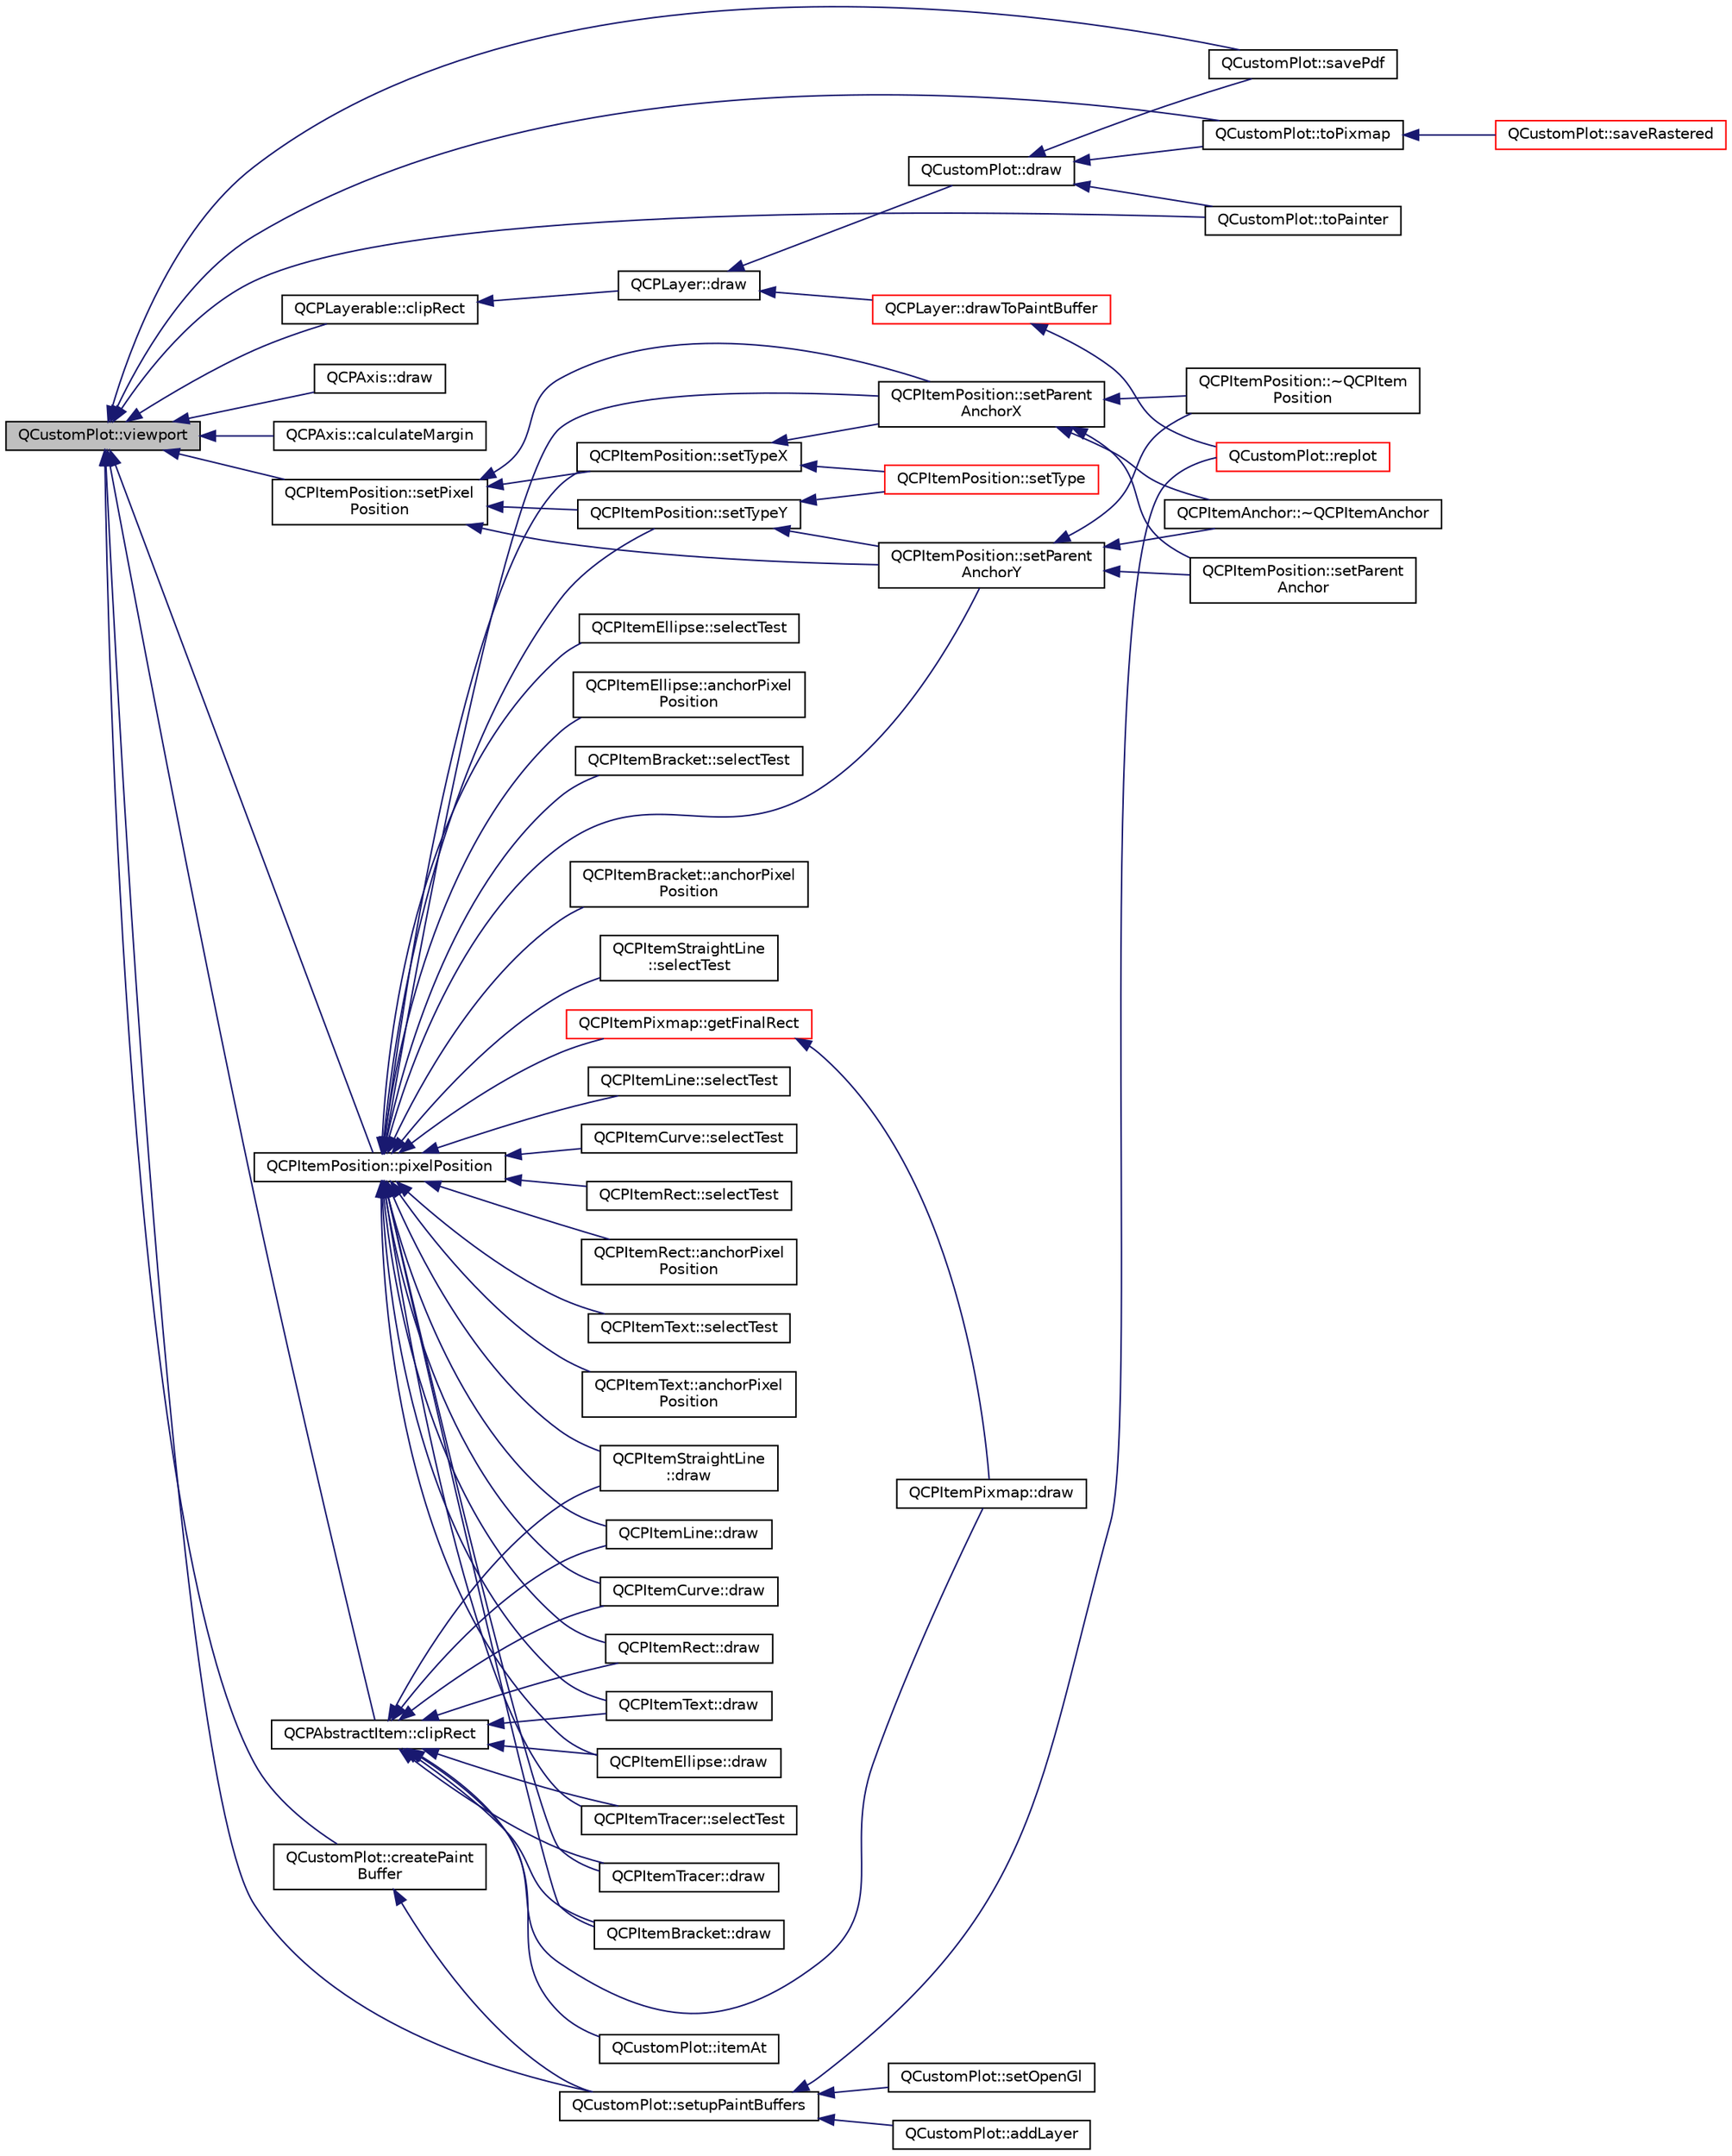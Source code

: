 digraph "QCustomPlot::viewport"
{
  edge [fontname="Helvetica",fontsize="10",labelfontname="Helvetica",labelfontsize="10"];
  node [fontname="Helvetica",fontsize="10",shape=record];
  rankdir="LR";
  Node1566 [label="QCustomPlot::viewport",height=0.2,width=0.4,color="black", fillcolor="grey75", style="filled", fontcolor="black"];
  Node1566 -> Node1567 [dir="back",color="midnightblue",fontsize="10",style="solid",fontname="Helvetica"];
  Node1567 [label="QCPLayerable::clipRect",height=0.2,width=0.4,color="black", fillcolor="white", style="filled",URL="$class_q_c_p_layerable.html#acbcfc9ecc75433747b1978a77b1864b3"];
  Node1567 -> Node1568 [dir="back",color="midnightblue",fontsize="10",style="solid",fontname="Helvetica"];
  Node1568 [label="QCPLayer::draw",height=0.2,width=0.4,color="black", fillcolor="white", style="filled",URL="$class_q_c_p_layer.html#ab831a99c8d30b15ec4533ca341e8813b"];
  Node1568 -> Node1569 [dir="back",color="midnightblue",fontsize="10",style="solid",fontname="Helvetica"];
  Node1569 [label="QCPLayer::drawToPaintBuffer",height=0.2,width=0.4,color="red", fillcolor="white", style="filled",URL="$class_q_c_p_layer.html#a4a8e0a86f31462299e7fc8e8158dd2c6"];
  Node1569 -> Node1576 [dir="back",color="midnightblue",fontsize="10",style="solid",fontname="Helvetica"];
  Node1576 [label="QCustomPlot::replot",height=0.2,width=0.4,color="red", fillcolor="white", style="filled",URL="$class_q_custom_plot.html#aa4bfe7d70dbe67e81d877819b75ab9af"];
  Node1568 -> Node1588 [dir="back",color="midnightblue",fontsize="10",style="solid",fontname="Helvetica"];
  Node1588 [label="QCustomPlot::draw",height=0.2,width=0.4,color="black", fillcolor="white", style="filled",URL="$class_q_custom_plot.html#ad7a7d878bf050f101a43008e7d8fdb52"];
  Node1588 -> Node1589 [dir="back",color="midnightblue",fontsize="10",style="solid",fontname="Helvetica"];
  Node1589 [label="QCustomPlot::savePdf",height=0.2,width=0.4,color="black", fillcolor="white", style="filled",URL="$class_q_custom_plot.html#ad5acd34f6b39c3516887d7e54fec2412"];
  Node1588 -> Node1590 [dir="back",color="midnightblue",fontsize="10",style="solid",fontname="Helvetica"];
  Node1590 [label="QCustomPlot::toPixmap",height=0.2,width=0.4,color="black", fillcolor="white", style="filled",URL="$class_q_custom_plot.html#aabb974d71ce96c137dc04eb6eab844fe"];
  Node1590 -> Node1591 [dir="back",color="midnightblue",fontsize="10",style="solid",fontname="Helvetica"];
  Node1591 [label="QCustomPlot::saveRastered",height=0.2,width=0.4,color="red", fillcolor="white", style="filled",URL="$class_q_custom_plot.html#ad7723ce2edfa270632ef42b03a444352"];
  Node1588 -> Node1595 [dir="back",color="midnightblue",fontsize="10",style="solid",fontname="Helvetica"];
  Node1595 [label="QCustomPlot::toPainter",height=0.2,width=0.4,color="black", fillcolor="white", style="filled",URL="$class_q_custom_plot.html#a1be68d5c0f1e086d6374d1340a193fb9"];
  Node1566 -> Node1596 [dir="back",color="midnightblue",fontsize="10",style="solid",fontname="Helvetica"];
  Node1596 [label="QCPAxis::draw",height=0.2,width=0.4,color="black", fillcolor="white", style="filled",URL="$class_q_c_p_axis.html#ac15ebb4225ca5212d8e5fffae481bc9b"];
  Node1566 -> Node1597 [dir="back",color="midnightblue",fontsize="10",style="solid",fontname="Helvetica"];
  Node1597 [label="QCPAxis::calculateMargin",height=0.2,width=0.4,color="black", fillcolor="white", style="filled",URL="$class_q_c_p_axis.html#a47bdb0a55de6759489ee47665199aebb"];
  Node1566 -> Node1598 [dir="back",color="midnightblue",fontsize="10",style="solid",fontname="Helvetica"];
  Node1598 [label="QCPItemPosition::pixelPosition",height=0.2,width=0.4,color="black", fillcolor="white", style="filled",URL="$class_q_c_p_item_position.html#a8be9a4787635433edecc75164beb748d"];
  Node1598 -> Node1599 [dir="back",color="midnightblue",fontsize="10",style="solid",fontname="Helvetica"];
  Node1599 [label="QCPItemPosition::setTypeX",height=0.2,width=0.4,color="black", fillcolor="white", style="filled",URL="$class_q_c_p_item_position.html#a2113b2351d6d00457fb3559a4e20c3ea"];
  Node1599 -> Node1600 [dir="back",color="midnightblue",fontsize="10",style="solid",fontname="Helvetica"];
  Node1600 [label="QCPItemPosition::setType",height=0.2,width=0.4,color="red", fillcolor="white", style="filled",URL="$class_q_c_p_item_position.html#aa476abf71ed8fa4c537457ebb1a754ad"];
  Node1599 -> Node1603 [dir="back",color="midnightblue",fontsize="10",style="solid",fontname="Helvetica"];
  Node1603 [label="QCPItemPosition::setParent\lAnchorX",height=0.2,width=0.4,color="black", fillcolor="white", style="filled",URL="$class_q_c_p_item_position.html#add71461a973927c74e42179480916d9c"];
  Node1603 -> Node1604 [dir="back",color="midnightblue",fontsize="10",style="solid",fontname="Helvetica"];
  Node1604 [label="QCPItemAnchor::~QCPItemAnchor",height=0.2,width=0.4,color="black", fillcolor="white", style="filled",URL="$class_q_c_p_item_anchor.html#a1868559407600688ee4d1a4621e81ceb"];
  Node1603 -> Node1605 [dir="back",color="midnightblue",fontsize="10",style="solid",fontname="Helvetica"];
  Node1605 [label="QCPItemPosition::~QCPItem\lPosition",height=0.2,width=0.4,color="black", fillcolor="white", style="filled",URL="$class_q_c_p_item_position.html#ad8a289016f7a62332f9c865c39ab2047"];
  Node1603 -> Node1606 [dir="back",color="midnightblue",fontsize="10",style="solid",fontname="Helvetica"];
  Node1606 [label="QCPItemPosition::setParent\lAnchor",height=0.2,width=0.4,color="black", fillcolor="white", style="filled",URL="$class_q_c_p_item_position.html#ac094d67a95d2dceafa0d50b9db3a7e51"];
  Node1598 -> Node1607 [dir="back",color="midnightblue",fontsize="10",style="solid",fontname="Helvetica"];
  Node1607 [label="QCPItemPosition::setTypeY",height=0.2,width=0.4,color="black", fillcolor="white", style="filled",URL="$class_q_c_p_item_position.html#ac2a454aa5a54c1615c50686601ec4510"];
  Node1607 -> Node1600 [dir="back",color="midnightblue",fontsize="10",style="solid",fontname="Helvetica"];
  Node1607 -> Node1608 [dir="back",color="midnightblue",fontsize="10",style="solid",fontname="Helvetica"];
  Node1608 [label="QCPItemPosition::setParent\lAnchorY",height=0.2,width=0.4,color="black", fillcolor="white", style="filled",URL="$class_q_c_p_item_position.html#add5ec1db9d19cec58a3b5c9e0a0c3f9d"];
  Node1608 -> Node1604 [dir="back",color="midnightblue",fontsize="10",style="solid",fontname="Helvetica"];
  Node1608 -> Node1605 [dir="back",color="midnightblue",fontsize="10",style="solid",fontname="Helvetica"];
  Node1608 -> Node1606 [dir="back",color="midnightblue",fontsize="10",style="solid",fontname="Helvetica"];
  Node1598 -> Node1603 [dir="back",color="midnightblue",fontsize="10",style="solid",fontname="Helvetica"];
  Node1598 -> Node1608 [dir="back",color="midnightblue",fontsize="10",style="solid",fontname="Helvetica"];
  Node1598 -> Node1609 [dir="back",color="midnightblue",fontsize="10",style="solid",fontname="Helvetica"];
  Node1609 [label="QCPItemStraightLine\l::selectTest",height=0.2,width=0.4,color="black", fillcolor="white", style="filled",URL="$class_q_c_p_item_straight_line.html#a2e36c9d4dcc3aeda78a5584f790e39e3"];
  Node1598 -> Node1610 [dir="back",color="midnightblue",fontsize="10",style="solid",fontname="Helvetica"];
  Node1610 [label="QCPItemStraightLine\l::draw",height=0.2,width=0.4,color="black", fillcolor="white", style="filled",URL="$class_q_c_p_item_straight_line.html#acbc84ad219bf4845152e4e2202fcaa3c"];
  Node1598 -> Node1611 [dir="back",color="midnightblue",fontsize="10",style="solid",fontname="Helvetica"];
  Node1611 [label="QCPItemLine::selectTest",height=0.2,width=0.4,color="black", fillcolor="white", style="filled",URL="$class_q_c_p_item_line.html#a8e02bfbca04fbcf3dbc375a2bf693229"];
  Node1598 -> Node1612 [dir="back",color="midnightblue",fontsize="10",style="solid",fontname="Helvetica"];
  Node1612 [label="QCPItemLine::draw",height=0.2,width=0.4,color="black", fillcolor="white", style="filled",URL="$class_q_c_p_item_line.html#ae184140b61b2ef5b8edde76304447200"];
  Node1598 -> Node1613 [dir="back",color="midnightblue",fontsize="10",style="solid",fontname="Helvetica"];
  Node1613 [label="QCPItemCurve::selectTest",height=0.2,width=0.4,color="black", fillcolor="white", style="filled",URL="$class_q_c_p_item_curve.html#a718fa40140a43c8afbd41a3d85c92d72"];
  Node1598 -> Node1614 [dir="back",color="midnightblue",fontsize="10",style="solid",fontname="Helvetica"];
  Node1614 [label="QCPItemCurve::draw",height=0.2,width=0.4,color="black", fillcolor="white", style="filled",URL="$class_q_c_p_item_curve.html#a856ae61de18278847ba5e0e357bf68f2"];
  Node1598 -> Node1615 [dir="back",color="midnightblue",fontsize="10",style="solid",fontname="Helvetica"];
  Node1615 [label="QCPItemRect::selectTest",height=0.2,width=0.4,color="black", fillcolor="white", style="filled",URL="$class_q_c_p_item_rect.html#a2e68621b75bae4da6ae0ab2cdd0dd733"];
  Node1598 -> Node1616 [dir="back",color="midnightblue",fontsize="10",style="solid",fontname="Helvetica"];
  Node1616 [label="QCPItemRect::draw",height=0.2,width=0.4,color="black", fillcolor="white", style="filled",URL="$class_q_c_p_item_rect.html#a3c492960d0fc038cf1b60578b62b6cdc"];
  Node1598 -> Node1617 [dir="back",color="midnightblue",fontsize="10",style="solid",fontname="Helvetica"];
  Node1617 [label="QCPItemRect::anchorPixel\lPosition",height=0.2,width=0.4,color="black", fillcolor="white", style="filled",URL="$class_q_c_p_item_rect.html#a844027325b33a3b7eef424128ee5109c"];
  Node1598 -> Node1618 [dir="back",color="midnightblue",fontsize="10",style="solid",fontname="Helvetica"];
  Node1618 [label="QCPItemText::selectTest",height=0.2,width=0.4,color="black", fillcolor="white", style="filled",URL="$class_q_c_p_item_text.html#a676aaec10ad3cc4d7d0e4847db04c838"];
  Node1598 -> Node1619 [dir="back",color="midnightblue",fontsize="10",style="solid",fontname="Helvetica"];
  Node1619 [label="QCPItemText::draw",height=0.2,width=0.4,color="black", fillcolor="white", style="filled",URL="$class_q_c_p_item_text.html#a8f8f075da83b6547c2b32e1f64cf0554"];
  Node1598 -> Node1620 [dir="back",color="midnightblue",fontsize="10",style="solid",fontname="Helvetica"];
  Node1620 [label="QCPItemText::anchorPixel\lPosition",height=0.2,width=0.4,color="black", fillcolor="white", style="filled",URL="$class_q_c_p_item_text.html#afcdb1724d88d561f65da95fb54b0acb7"];
  Node1598 -> Node1621 [dir="back",color="midnightblue",fontsize="10",style="solid",fontname="Helvetica"];
  Node1621 [label="QCPItemEllipse::selectTest",height=0.2,width=0.4,color="black", fillcolor="white", style="filled",URL="$class_q_c_p_item_ellipse.html#ab6e2b8a29695c606c7731e498297ca29"];
  Node1598 -> Node1622 [dir="back",color="midnightblue",fontsize="10",style="solid",fontname="Helvetica"];
  Node1622 [label="QCPItemEllipse::draw",height=0.2,width=0.4,color="black", fillcolor="white", style="filled",URL="$class_q_c_p_item_ellipse.html#a77eebd67a402fc496082a2e51356928c"];
  Node1598 -> Node1623 [dir="back",color="midnightblue",fontsize="10",style="solid",fontname="Helvetica"];
  Node1623 [label="QCPItemEllipse::anchorPixel\lPosition",height=0.2,width=0.4,color="black", fillcolor="white", style="filled",URL="$class_q_c_p_item_ellipse.html#a35cd6983c61a16ac33c23f08dd2817cc"];
  Node1598 -> Node1624 [dir="back",color="midnightblue",fontsize="10",style="solid",fontname="Helvetica"];
  Node1624 [label="QCPItemPixmap::getFinalRect",height=0.2,width=0.4,color="red", fillcolor="white", style="filled",URL="$class_q_c_p_item_pixmap.html#a4e7d803e5093c457a109f8fae56677c2"];
  Node1624 -> Node1626 [dir="back",color="midnightblue",fontsize="10",style="solid",fontname="Helvetica"];
  Node1626 [label="QCPItemPixmap::draw",height=0.2,width=0.4,color="black", fillcolor="white", style="filled",URL="$class_q_c_p_item_pixmap.html#a9538a7d37fe20a4ff4bb2cb5bbbf2b48"];
  Node1598 -> Node1629 [dir="back",color="midnightblue",fontsize="10",style="solid",fontname="Helvetica"];
  Node1629 [label="QCPItemTracer::selectTest",height=0.2,width=0.4,color="black", fillcolor="white", style="filled",URL="$class_q_c_p_item_tracer.html#a9fd955fea40e977d66f3a9fd5765aec4"];
  Node1598 -> Node1630 [dir="back",color="midnightblue",fontsize="10",style="solid",fontname="Helvetica"];
  Node1630 [label="QCPItemTracer::draw",height=0.2,width=0.4,color="black", fillcolor="white", style="filled",URL="$class_q_c_p_item_tracer.html#a11f187ffea436434f3b5cfc387811967"];
  Node1598 -> Node1631 [dir="back",color="midnightblue",fontsize="10",style="solid",fontname="Helvetica"];
  Node1631 [label="QCPItemBracket::selectTest",height=0.2,width=0.4,color="black", fillcolor="white", style="filled",URL="$class_q_c_p_item_bracket.html#a49a6b2f41e0a8c2a2e3a2836027a8455"];
  Node1598 -> Node1632 [dir="back",color="midnightblue",fontsize="10",style="solid",fontname="Helvetica"];
  Node1632 [label="QCPItemBracket::draw",height=0.2,width=0.4,color="black", fillcolor="white", style="filled",URL="$class_q_c_p_item_bracket.html#a942a3978aea44a2fc7b4383f2bf6d417"];
  Node1598 -> Node1633 [dir="back",color="midnightblue",fontsize="10",style="solid",fontname="Helvetica"];
  Node1633 [label="QCPItemBracket::anchorPixel\lPosition",height=0.2,width=0.4,color="black", fillcolor="white", style="filled",URL="$class_q_c_p_item_bracket.html#a008d87325d26b6616d368cec06027cce"];
  Node1566 -> Node1634 [dir="back",color="midnightblue",fontsize="10",style="solid",fontname="Helvetica"];
  Node1634 [label="QCPItemPosition::setPixel\lPosition",height=0.2,width=0.4,color="black", fillcolor="white", style="filled",URL="$class_q_c_p_item_position.html#a8d4f858f2089973967cf9cb81970ef0a"];
  Node1634 -> Node1599 [dir="back",color="midnightblue",fontsize="10",style="solid",fontname="Helvetica"];
  Node1634 -> Node1607 [dir="back",color="midnightblue",fontsize="10",style="solid",fontname="Helvetica"];
  Node1634 -> Node1603 [dir="back",color="midnightblue",fontsize="10",style="solid",fontname="Helvetica"];
  Node1634 -> Node1608 [dir="back",color="midnightblue",fontsize="10",style="solid",fontname="Helvetica"];
  Node1566 -> Node1635 [dir="back",color="midnightblue",fontsize="10",style="solid",fontname="Helvetica"];
  Node1635 [label="QCPAbstractItem::clipRect",height=0.2,width=0.4,color="black", fillcolor="white", style="filled",URL="$class_q_c_p_abstract_item.html#a6ad60000f29afe11035e1f791dcbd45a"];
  Node1635 -> Node1636 [dir="back",color="midnightblue",fontsize="10",style="solid",fontname="Helvetica"];
  Node1636 [label="QCustomPlot::itemAt",height=0.2,width=0.4,color="black", fillcolor="white", style="filled",URL="$class_q_custom_plot.html#ac08578e0e6c059c83a8d340ba0038e8e"];
  Node1635 -> Node1610 [dir="back",color="midnightblue",fontsize="10",style="solid",fontname="Helvetica"];
  Node1635 -> Node1612 [dir="back",color="midnightblue",fontsize="10",style="solid",fontname="Helvetica"];
  Node1635 -> Node1614 [dir="back",color="midnightblue",fontsize="10",style="solid",fontname="Helvetica"];
  Node1635 -> Node1616 [dir="back",color="midnightblue",fontsize="10",style="solid",fontname="Helvetica"];
  Node1635 -> Node1619 [dir="back",color="midnightblue",fontsize="10",style="solid",fontname="Helvetica"];
  Node1635 -> Node1622 [dir="back",color="midnightblue",fontsize="10",style="solid",fontname="Helvetica"];
  Node1635 -> Node1626 [dir="back",color="midnightblue",fontsize="10",style="solid",fontname="Helvetica"];
  Node1635 -> Node1629 [dir="back",color="midnightblue",fontsize="10",style="solid",fontname="Helvetica"];
  Node1635 -> Node1630 [dir="back",color="midnightblue",fontsize="10",style="solid",fontname="Helvetica"];
  Node1635 -> Node1632 [dir="back",color="midnightblue",fontsize="10",style="solid",fontname="Helvetica"];
  Node1566 -> Node1589 [dir="back",color="midnightblue",fontsize="10",style="solid",fontname="Helvetica"];
  Node1566 -> Node1637 [dir="back",color="midnightblue",fontsize="10",style="solid",fontname="Helvetica"];
  Node1637 [label="QCustomPlot::setupPaintBuffers",height=0.2,width=0.4,color="black", fillcolor="white", style="filled",URL="$class_q_custom_plot.html#a2685341f7242c3882f4cc5e379308d71"];
  Node1637 -> Node1638 [dir="back",color="midnightblue",fontsize="10",style="solid",fontname="Helvetica"];
  Node1638 [label="QCustomPlot::setOpenGl",height=0.2,width=0.4,color="black", fillcolor="white", style="filled",URL="$class_q_custom_plot.html#a7db1adc09016329f3aef7c60da935789"];
  Node1637 -> Node1639 [dir="back",color="midnightblue",fontsize="10",style="solid",fontname="Helvetica"];
  Node1639 [label="QCustomPlot::addLayer",height=0.2,width=0.4,color="black", fillcolor="white", style="filled",URL="$class_q_custom_plot.html#ad5255393df078448bb6ac83fa5db5f52"];
  Node1637 -> Node1576 [dir="back",color="midnightblue",fontsize="10",style="solid",fontname="Helvetica"];
  Node1566 -> Node1640 [dir="back",color="midnightblue",fontsize="10",style="solid",fontname="Helvetica"];
  Node1640 [label="QCustomPlot::createPaint\lBuffer",height=0.2,width=0.4,color="black", fillcolor="white", style="filled",URL="$class_q_custom_plot.html#a943b57596a1adf7f0e75c3b50e407ae6"];
  Node1640 -> Node1637 [dir="back",color="midnightblue",fontsize="10",style="solid",fontname="Helvetica"];
  Node1566 -> Node1590 [dir="back",color="midnightblue",fontsize="10",style="solid",fontname="Helvetica"];
  Node1566 -> Node1595 [dir="back",color="midnightblue",fontsize="10",style="solid",fontname="Helvetica"];
}
